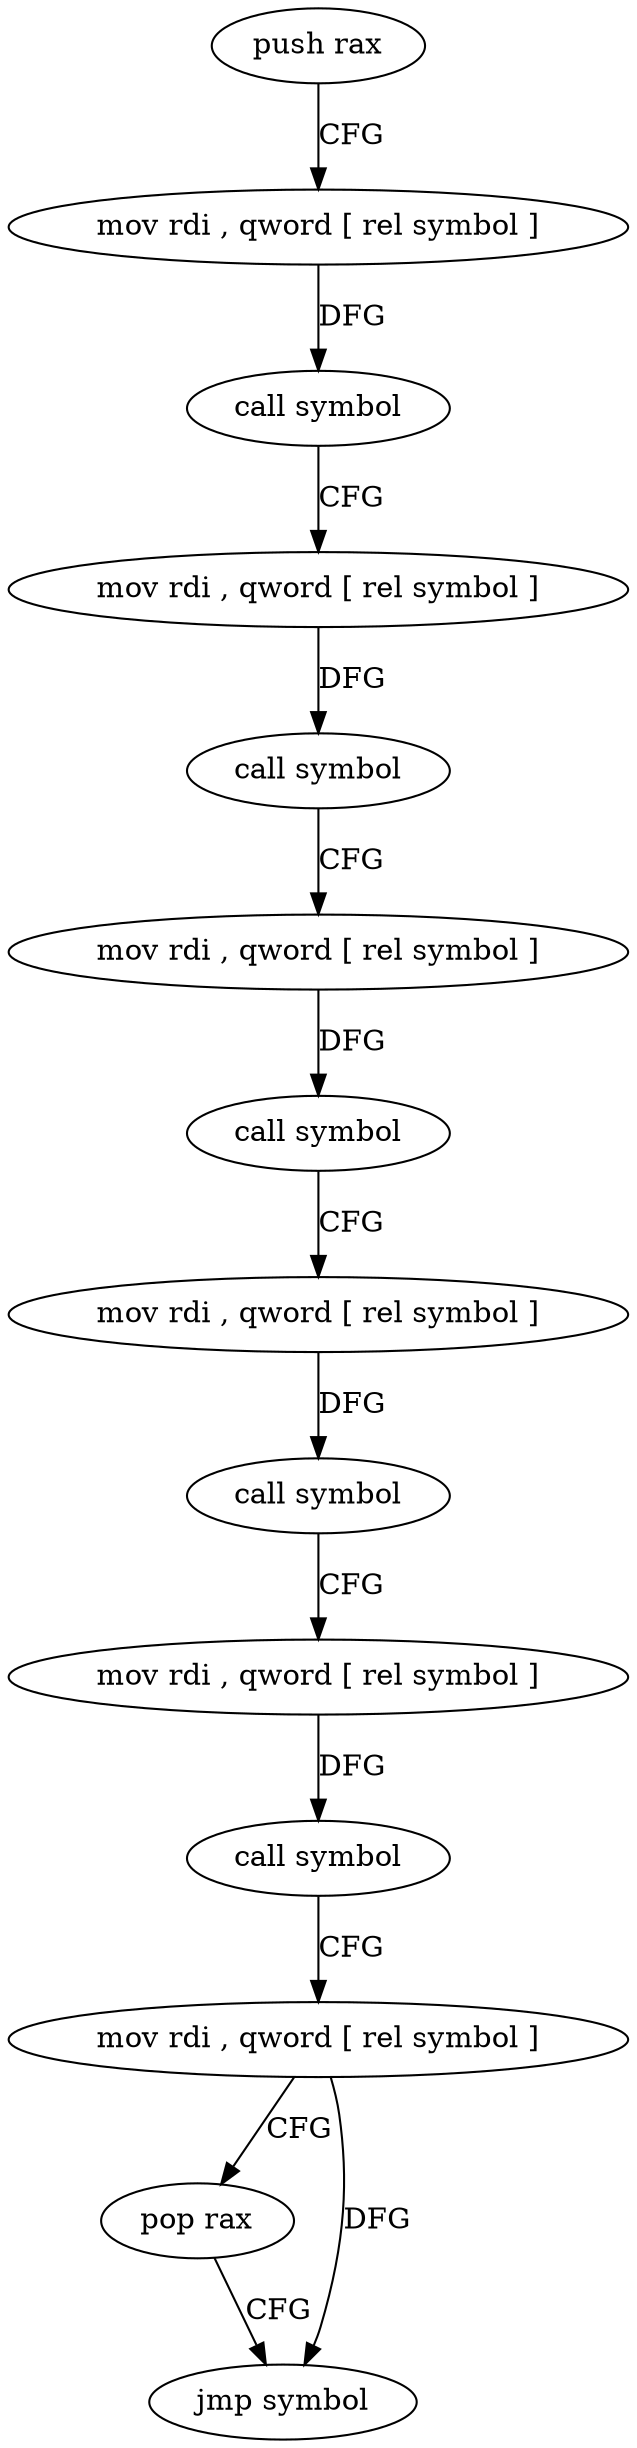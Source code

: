 digraph "func" {
"4204752" [label = "push rax" ]
"4204753" [label = "mov rdi , qword [ rel symbol ]" ]
"4204760" [label = "call symbol" ]
"4204765" [label = "mov rdi , qword [ rel symbol ]" ]
"4204772" [label = "call symbol" ]
"4204777" [label = "mov rdi , qword [ rel symbol ]" ]
"4204784" [label = "call symbol" ]
"4204789" [label = "mov rdi , qword [ rel symbol ]" ]
"4204796" [label = "call symbol" ]
"4204801" [label = "mov rdi , qword [ rel symbol ]" ]
"4204808" [label = "call symbol" ]
"4204813" [label = "mov rdi , qword [ rel symbol ]" ]
"4204820" [label = "pop rax" ]
"4204821" [label = "jmp symbol" ]
"4204752" -> "4204753" [ label = "CFG" ]
"4204753" -> "4204760" [ label = "DFG" ]
"4204760" -> "4204765" [ label = "CFG" ]
"4204765" -> "4204772" [ label = "DFG" ]
"4204772" -> "4204777" [ label = "CFG" ]
"4204777" -> "4204784" [ label = "DFG" ]
"4204784" -> "4204789" [ label = "CFG" ]
"4204789" -> "4204796" [ label = "DFG" ]
"4204796" -> "4204801" [ label = "CFG" ]
"4204801" -> "4204808" [ label = "DFG" ]
"4204808" -> "4204813" [ label = "CFG" ]
"4204813" -> "4204820" [ label = "CFG" ]
"4204813" -> "4204821" [ label = "DFG" ]
"4204820" -> "4204821" [ label = "CFG" ]
}

